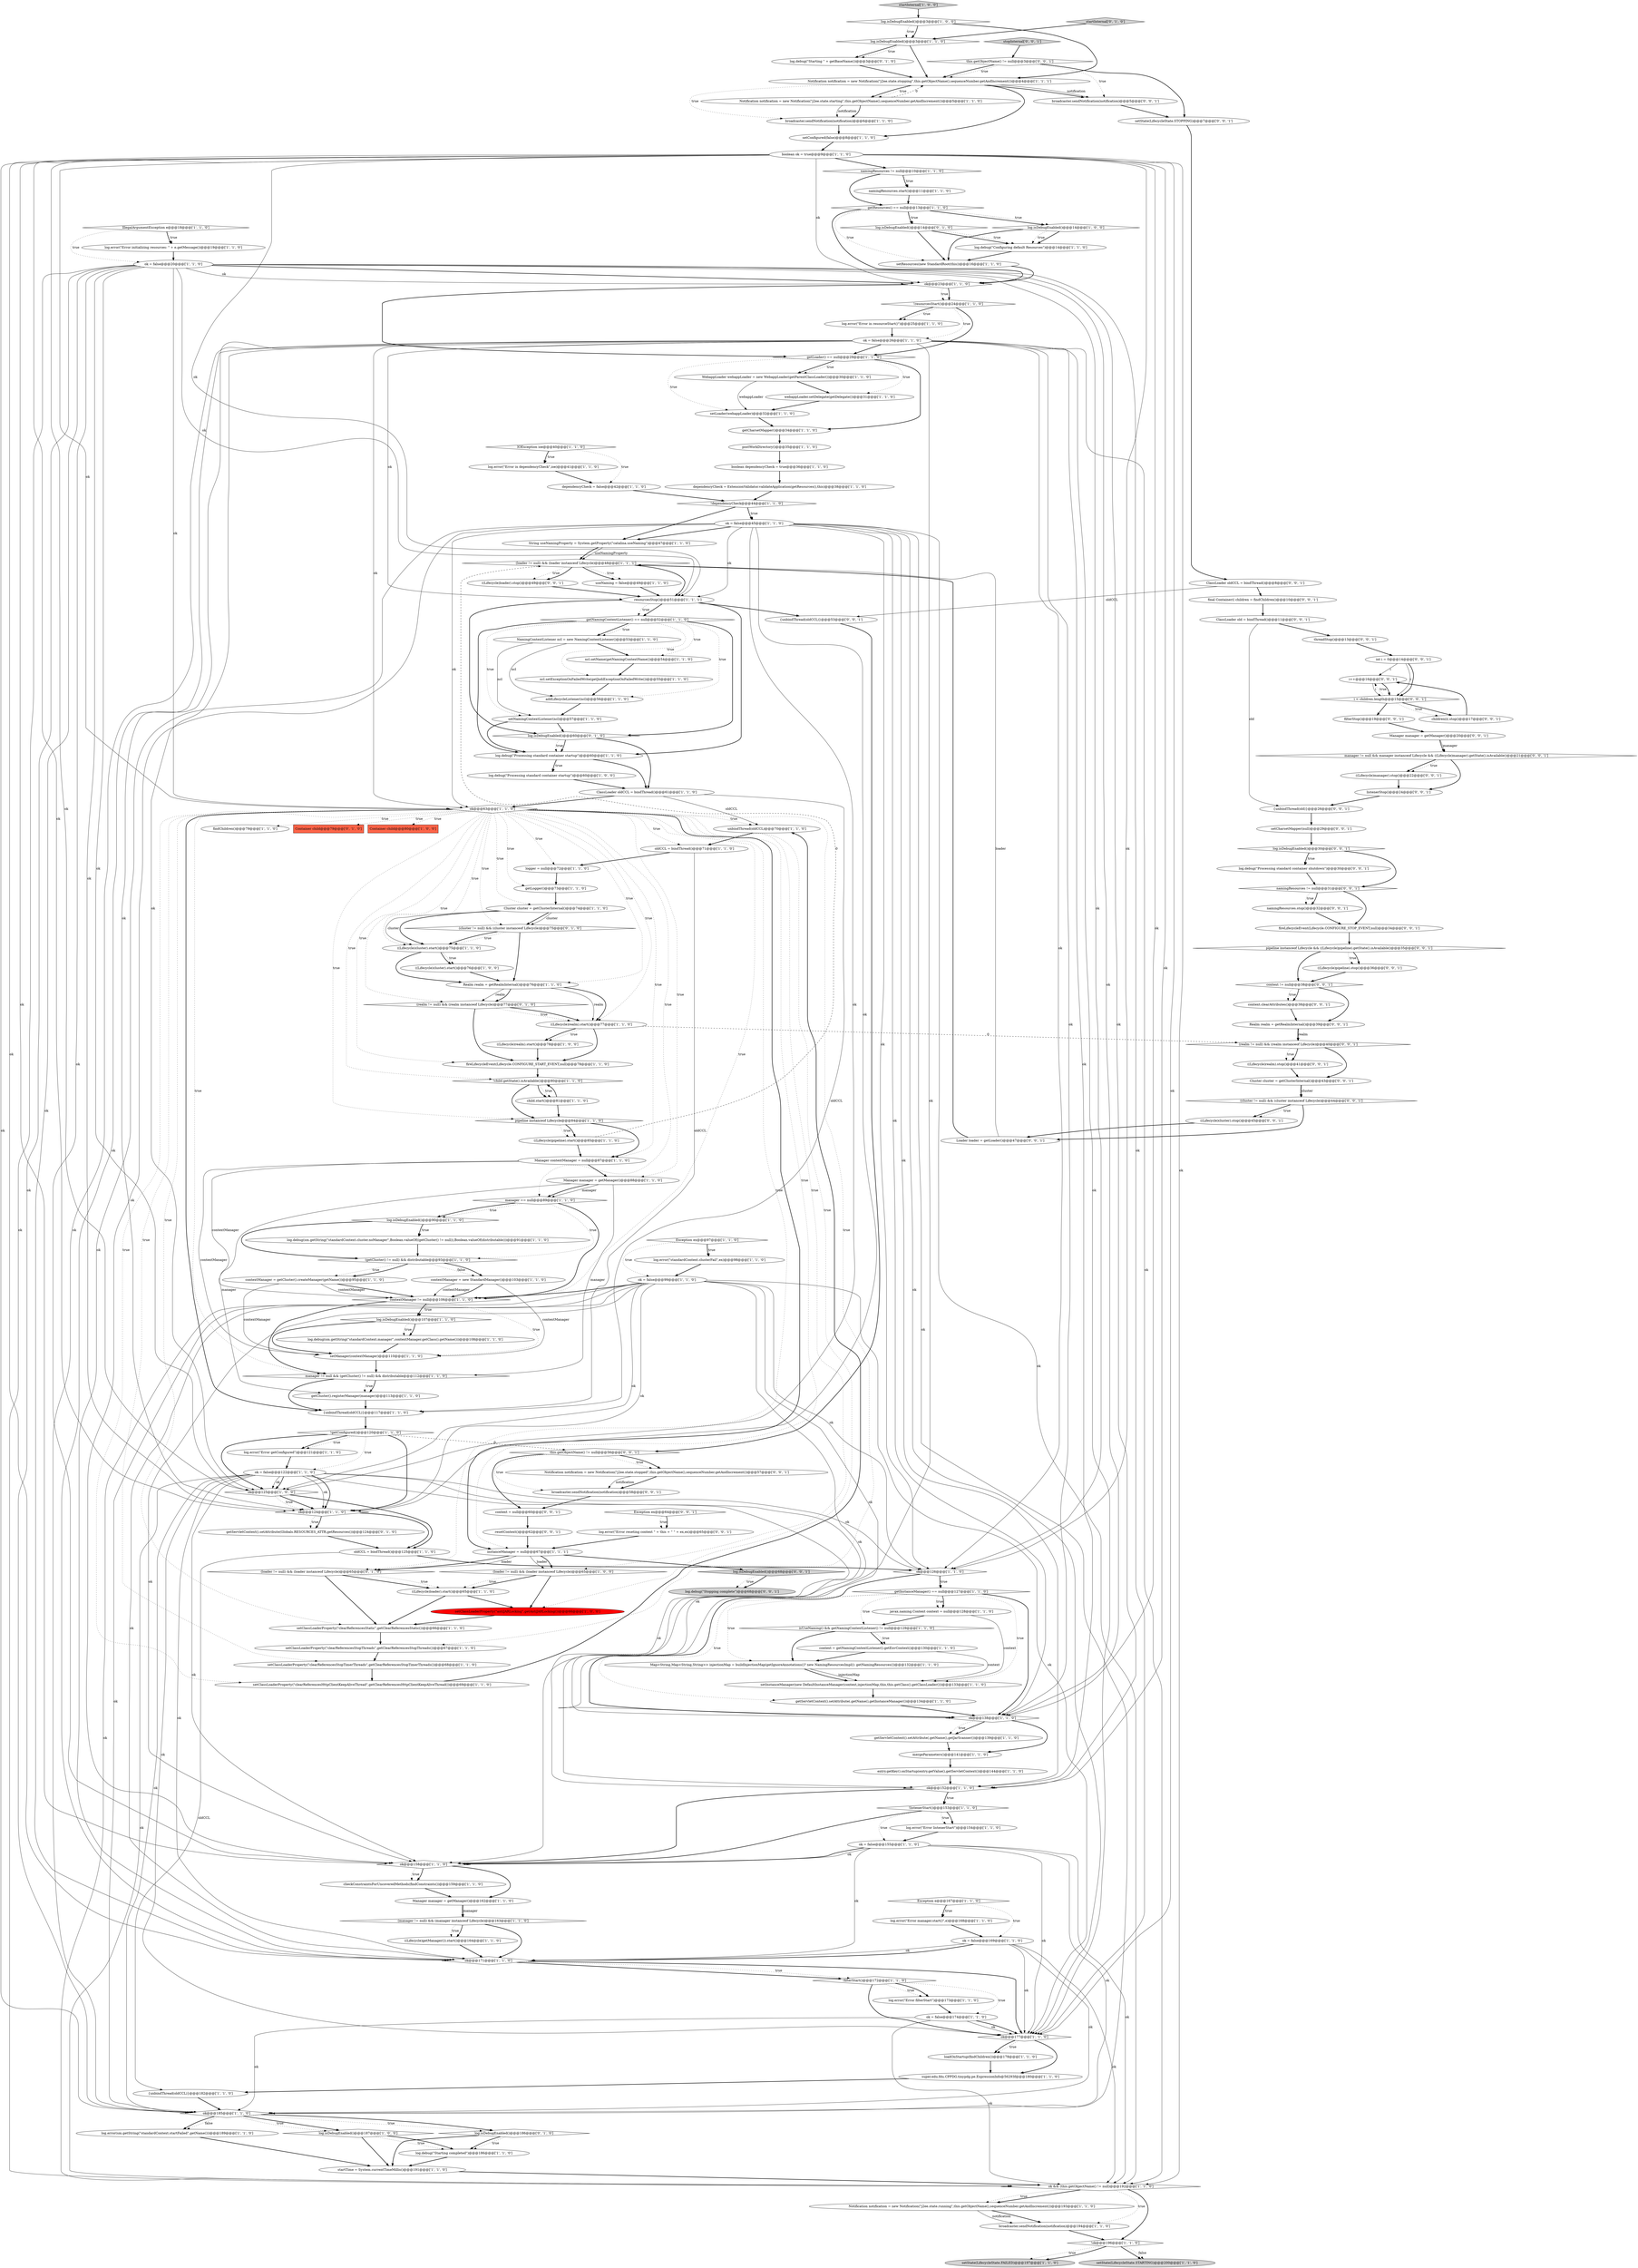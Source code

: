 digraph {
59 [style = filled, label = "String useNamingProperty = System.getProperty(\"catalina.useNaming\")@@@47@@@['1', '1', '0']", fillcolor = white, shape = ellipse image = "AAA0AAABBB1BBB"];
104 [style = filled, label = "getCharsetMapper()@@@34@@@['1', '1', '0']", fillcolor = white, shape = ellipse image = "AAA0AAABBB1BBB"];
7 [style = filled, label = "log.isDebugEnabled()@@@107@@@['1', '1', '0']", fillcolor = white, shape = diamond image = "AAA0AAABBB1BBB"];
100 [style = filled, label = "unbindThread(oldCCL)@@@70@@@['1', '1', '0']", fillcolor = white, shape = ellipse image = "AAA0AAABBB1BBB"];
71 [style = filled, label = "Manager manager = getManager()@@@88@@@['1', '1', '0']", fillcolor = white, shape = ellipse image = "AAA0AAABBB1BBB"];
111 [style = filled, label = "log.isDebugEnabled()@@@3@@@['1', '1', '0']", fillcolor = white, shape = diamond image = "AAA0AAABBB1BBB"];
33 [style = filled, label = "log.error(\"Error in dependencyCheck\",ioe)@@@41@@@['1', '1', '0']", fillcolor = white, shape = ellipse image = "AAA0AAABBB1BBB"];
137 [style = filled, label = "log.error(\"Error getConfigured\")@@@121@@@['1', '1', '0']", fillcolor = white, shape = ellipse image = "AAA0AAABBB1BBB"];
153 [style = filled, label = "Realm realm = getRealmInternal()@@@39@@@['0', '0', '1']", fillcolor = white, shape = ellipse image = "AAA0AAABBB3BBB"];
34 [style = filled, label = "!child.getState().isAvailable()@@@80@@@['1', '1', '0']", fillcolor = white, shape = diamond image = "AAA0AAABBB1BBB"];
149 [style = filled, label = "startInternal['0', '1', '0']", fillcolor = lightgray, shape = diamond image = "AAA0AAABBB2BBB"];
162 [style = filled, label = "context != null@@@38@@@['0', '0', '1']", fillcolor = white, shape = diamond image = "AAA0AAABBB3BBB"];
105 [style = filled, label = "Notification notification = new Notification(\"j2ee.state.starting\",this.getObjectName(),sequenceNumber.getAndIncrement())@@@5@@@['1', '1', '0']", fillcolor = white, shape = ellipse image = "AAA0AAABBB1BBB"];
189 [style = filled, label = "((Lifecycle)loader).stop()@@@49@@@['0', '0', '1']", fillcolor = white, shape = ellipse image = "AAA0AAABBB3BBB"];
6 [style = filled, label = "ok@@@171@@@['1', '1', '0']", fillcolor = white, shape = diamond image = "AAA0AAABBB1BBB"];
32 [style = filled, label = "getLoader() == null@@@29@@@['1', '1', '0']", fillcolor = white, shape = diamond image = "AAA0AAABBB1BBB"];
48 [style = filled, label = "!listenerStart()@@@153@@@['1', '1', '0']", fillcolor = white, shape = diamond image = "AAA0AAABBB1BBB"];
190 [style = filled, label = "i++@@@16@@@['0', '0', '1']", fillcolor = white, shape = ellipse image = "AAA0AAABBB3BBB"];
164 [style = filled, label = "log.debug(\"Stopping complete\")@@@68@@@['0', '0', '1']", fillcolor = lightgray, shape = ellipse image = "AAA0AAABBB3BBB"];
114 [style = filled, label = "log.debug(\"Configuring default Resources\")@@@14@@@['1', '1', '0']", fillcolor = white, shape = ellipse image = "AAA0AAABBB1BBB"];
156 [style = filled, label = "children(i(.stop()@@@17@@@['0', '0', '1']", fillcolor = white, shape = ellipse image = "AAA0AAABBB3BBB"];
73 [style = filled, label = "fireLifecycleEvent(Lifecycle.CONFIGURE_START_EVENT,null)@@@78@@@['1', '1', '0']", fillcolor = white, shape = ellipse image = "AAA0AAABBB1BBB"];
145 [style = filled, label = "getServletContext().setAttribute(Globals.RESOURCES_ATTR,getResources())@@@124@@@['0', '1', '0']", fillcolor = white, shape = ellipse image = "AAA0AAABBB2BBB"];
56 [style = filled, label = "setConfigured(false)@@@8@@@['1', '1', '0']", fillcolor = white, shape = ellipse image = "AAA0AAABBB1BBB"];
24 [style = filled, label = "isUseNaming() && getNamingContextListener() != null@@@129@@@['1', '1', '0']", fillcolor = white, shape = diamond image = "AAA0AAABBB1BBB"];
131 [style = filled, label = "Cluster cluster = getClusterInternal()@@@74@@@['1', '1', '0']", fillcolor = white, shape = ellipse image = "AAA0AAABBB1BBB"];
167 [style = filled, label = "log.error(\"Error reseting context \" + this + \" \" + ex,ex)@@@65@@@['0', '0', '1']", fillcolor = white, shape = ellipse image = "AAA0AAABBB3BBB"];
115 [style = filled, label = "dependencyCheck = ExtensionValidator.validateApplication(getResources(),this)@@@38@@@['1', '1', '0']", fillcolor = white, shape = ellipse image = "AAA0AAABBB1BBB"];
159 [style = filled, label = "Cluster cluster = getClusterInternal()@@@43@@@['0', '0', '1']", fillcolor = white, shape = ellipse image = "AAA0AAABBB3BBB"];
70 [style = filled, label = "logger = null@@@72@@@['1', '1', '0']", fillcolor = white, shape = ellipse image = "AAA0AAABBB1BBB"];
96 [style = filled, label = "instanceManager = null@@@67@@@['1', '1', '1']", fillcolor = white, shape = ellipse image = "AAA0AAABBB1BBB"];
69 [style = filled, label = "Manager manager = getManager()@@@162@@@['1', '1', '0']", fillcolor = white, shape = ellipse image = "AAA0AAABBB1BBB"];
150 [style = filled, label = "{unbindThread(old)}@@@26@@@['0', '0', '1']", fillcolor = white, shape = ellipse image = "AAA0AAABBB3BBB"];
10 [style = filled, label = "boolean dependencyCheck = true@@@36@@@['1', '1', '0']", fillcolor = white, shape = ellipse image = "AAA0AAABBB1BBB"];
86 [style = filled, label = "!filterStart()@@@172@@@['1', '1', '0']", fillcolor = white, shape = diamond image = "AAA0AAABBB1BBB"];
127 [style = filled, label = "webappLoader.setDelegate(getDelegate())@@@31@@@['1', '1', '0']", fillcolor = white, shape = ellipse image = "AAA0AAABBB1BBB"];
183 [style = filled, label = "int i = 0@@@14@@@['0', '0', '1']", fillcolor = white, shape = ellipse image = "AAA0AAABBB3BBB"];
143 [style = filled, label = "(realm != null) && (realm instanceof Lifecycle)@@@77@@@['0', '1', '0']", fillcolor = white, shape = diamond image = "AAA0AAABBB2BBB"];
87 [style = filled, label = "ok@@@152@@@['1', '1', '0']", fillcolor = white, shape = diamond image = "AAA0AAABBB1BBB"];
44 [style = filled, label = "manager == null@@@89@@@['1', '1', '0']", fillcolor = white, shape = diamond image = "AAA0AAABBB1BBB"];
168 [style = filled, label = "pipeline instanceof Lifecycle && ((Lifecycle)pipeline).getState().isAvailable()@@@35@@@['0', '0', '1']", fillcolor = white, shape = diamond image = "AAA0AAABBB3BBB"];
126 [style = filled, label = "getResources() == null@@@13@@@['1', '1', '0']", fillcolor = white, shape = diamond image = "AAA0AAABBB1BBB"];
103 [style = filled, label = "ok = false@@@122@@@['1', '1', '0']", fillcolor = white, shape = ellipse image = "AAA0AAABBB1BBB"];
20 [style = filled, label = "Notification notification = new Notification(\"j2ee.state.stopping\",this.getObjectName(),sequenceNumber.getAndIncrement())@@@4@@@['1', '1', '1']", fillcolor = white, shape = ellipse image = "AAA0AAABBB1BBB"];
41 [style = filled, label = "context = getNamingContextListener().getEnvContext()@@@130@@@['1', '1', '0']", fillcolor = white, shape = ellipse image = "AAA0AAABBB1BBB"];
124 [style = filled, label = "(getCluster() != null) && distributable@@@93@@@['1', '1', '0']", fillcolor = white, shape = diamond image = "AAA0AAABBB1BBB"];
112 [style = filled, label = "ok = false@@@169@@@['1', '1', '0']", fillcolor = white, shape = ellipse image = "AAA0AAABBB1BBB"];
119 [style = filled, label = "((Lifecycle)loader).start()@@@65@@@['1', '1', '0']", fillcolor = white, shape = ellipse image = "AAA0AAABBB1BBB"];
31 [style = filled, label = "log.error(\"standardContext.clusterFail\",ex)@@@98@@@['1', '1', '0']", fillcolor = white, shape = ellipse image = "AAA0AAABBB1BBB"];
83 [style = filled, label = "Realm realm = getRealmInternal()@@@76@@@['1', '1', '0']", fillcolor = white, shape = ellipse image = "AAA0AAABBB1BBB"];
128 [style = filled, label = "getServletContext().setAttribute(.getName(),getJarScanner())@@@139@@@['1', '1', '0']", fillcolor = white, shape = ellipse image = "AAA0AAABBB1BBB"];
28 [style = filled, label = "ok@@@185@@@['1', '1', '0']", fillcolor = white, shape = diamond image = "AAA0AAABBB1BBB"];
116 [style = filled, label = "log.error(sm.getString(\"standardContext.startFailed\",getName()))@@@189@@@['1', '1', '0']", fillcolor = white, shape = ellipse image = "AAA0AAABBB1BBB"];
84 [style = filled, label = "dependencyCheck = false@@@42@@@['1', '1', '0']", fillcolor = white, shape = ellipse image = "AAA0AAABBB1BBB"];
76 [style = filled, label = "Exception ex@@@97@@@['1', '1', '0']", fillcolor = white, shape = diamond image = "AAA0AAABBB1BBB"];
158 [style = filled, label = "log.isDebugEnabled()@@@30@@@['0', '0', '1']", fillcolor = white, shape = diamond image = "AAA0AAABBB3BBB"];
68 [style = filled, label = "log.isDebugEnabled()@@@187@@@['1', '0', '0']", fillcolor = white, shape = diamond image = "AAA0AAABBB1BBB"];
132 [style = filled, label = "pipeline instanceof Lifecycle@@@84@@@['1', '1', '0']", fillcolor = white, shape = diamond image = "AAA0AAABBB1BBB"];
30 [style = filled, label = "setState(LifecycleState.FAILED)@@@197@@@['1', '1', '0']", fillcolor = lightgray, shape = ellipse image = "AAA0AAABBB1BBB"];
65 [style = filled, label = "contextManager != null@@@106@@@['1', '1', '0']", fillcolor = white, shape = diamond image = "AAA0AAABBB1BBB"];
195 [style = filled, label = "log.isDebugEnabled()@@@68@@@['0', '0', '1']", fillcolor = lightgray, shape = diamond image = "AAA0AAABBB3BBB"];
125 [style = filled, label = "setManager(contextManager)@@@110@@@['1', '1', '0']", fillcolor = white, shape = ellipse image = "AAA0AAABBB1BBB"];
92 [style = filled, label = "getServletContext().setAttribute(.getName(),getInstanceManager())@@@134@@@['1', '1', '0']", fillcolor = white, shape = ellipse image = "AAA0AAABBB1BBB"];
54 [style = filled, label = "ok@@@63@@@['1', '1', '0']", fillcolor = white, shape = diamond image = "AAA0AAABBB1BBB"];
122 [style = filled, label = "log.error(\"Error in resourceStart()\")@@@25@@@['1', '1', '0']", fillcolor = white, shape = ellipse image = "AAA0AAABBB1BBB"];
133 [style = filled, label = "mergeParameters()@@@141@@@['1', '1', '0']", fillcolor = white, shape = ellipse image = "AAA0AAABBB1BBB"];
4 [style = filled, label = "((Lifecycle)pipeline).start()@@@85@@@['1', '1', '0']", fillcolor = white, shape = ellipse image = "AAA0AAABBB1BBB"];
121 [style = filled, label = "NamingContextListener ncl = new NamingContextListener()@@@53@@@['1', '1', '0']", fillcolor = white, shape = ellipse image = "AAA0AAABBB1BBB"];
63 [style = filled, label = "javax.naming.Context context = null@@@128@@@['1', '1', '0']", fillcolor = white, shape = ellipse image = "AAA0AAABBB1BBB"];
176 [style = filled, label = "setState(LifecycleState.STOPPING)@@@7@@@['0', '0', '1']", fillcolor = white, shape = ellipse image = "AAA0AAABBB3BBB"];
17 [style = filled, label = "!getConfigured()@@@120@@@['1', '1', '0']", fillcolor = white, shape = diamond image = "AAA0AAABBB1BBB"];
72 [style = filled, label = "findChildren()@@@79@@@['1', '1', '0']", fillcolor = white, shape = ellipse image = "AAA0AAABBB1BBB"];
140 [style = filled, label = "log.isDebugEnabled()@@@14@@@['0', '1', '0']", fillcolor = white, shape = diamond image = "AAA0AAABBB2BBB"];
171 [style = filled, label = "(cluster != null) && (cluster instanceof Lifecycle)@@@44@@@['0', '0', '1']", fillcolor = white, shape = diamond image = "AAA0AAABBB3BBB"];
61 [style = filled, label = "(loader != null) && (loader instanceof Lifecycle)@@@65@@@['1', '0', '0']", fillcolor = white, shape = diamond image = "AAA0AAABBB1BBB"];
157 [style = filled, label = "setCharsetMapper(null)@@@29@@@['0', '0', '1']", fillcolor = white, shape = ellipse image = "AAA0AAABBB3BBB"];
21 [style = filled, label = "setInstanceManager(new DefaultInstanceManager(context,injectionMap,this,this.getClass().getClassLoader()))@@@133@@@['1', '1', '0']", fillcolor = white, shape = ellipse image = "AAA0AAABBB1BBB"];
123 [style = filled, label = "log.isDebugEnabled()@@@90@@@['1', '1', '0']", fillcolor = white, shape = diamond image = "AAA0AAABBB1BBB"];
194 [style = filled, label = "stopInternal['0', '0', '1']", fillcolor = lightgray, shape = diamond image = "AAA0AAABBB3BBB"];
39 [style = filled, label = "Exception e@@@167@@@['1', '1', '0']", fillcolor = white, shape = diamond image = "AAA0AAABBB1BBB"];
107 [style = filled, label = "ok@@@158@@@['1', '1', '0']", fillcolor = white, shape = diamond image = "AAA0AAABBB1BBB"];
135 [style = filled, label = "setNamingContextListener(ncl)@@@57@@@['1', '1', '0']", fillcolor = white, shape = ellipse image = "AAA0AAABBB1BBB"];
141 [style = filled, label = "log.isDebugEnabled()@@@186@@@['0', '1', '0']", fillcolor = white, shape = diamond image = "AAA0AAABBB2BBB"];
1 [style = filled, label = "log.debug(\"Processing standard container startup\")@@@60@@@['1', '0', '0']", fillcolor = white, shape = ellipse image = "AAA0AAABBB1BBB"];
160 [style = filled, label = "Notification notification = new Notification(\"j2ee.state.stopped\",this.getObjectName(),sequenceNumber.getAndIncrement())@@@57@@@['0', '0', '1']", fillcolor = white, shape = ellipse image = "AAA0AAABBB3BBB"];
165 [style = filled, label = "this.getObjectName() != null@@@3@@@['0', '0', '1']", fillcolor = white, shape = diamond image = "AAA0AAABBB3BBB"];
155 [style = filled, label = "listenerStop()@@@24@@@['0', '0', '1']", fillcolor = white, shape = ellipse image = "AAA0AAABBB3BBB"];
81 [style = filled, label = "manager != null && (getCluster() != null) && distributable@@@112@@@['1', '1', '0']", fillcolor = white, shape = diamond image = "AAA0AAABBB1BBB"];
25 [style = filled, label = "oldCCL = bindThread()@@@125@@@['1', '1', '0']", fillcolor = white, shape = ellipse image = "AAA0AAABBB1BBB"];
47 [style = filled, label = "setClassLoaderProperty(\"clearReferencesStopThreads\",getClearReferencesStopThreads())@@@67@@@['1', '1', '0']", fillcolor = white, shape = ellipse image = "AAA0AAABBB1BBB"];
146 [style = filled, label = "Container child@@@79@@@['0', '1', '0']", fillcolor = tomato, shape = box image = "AAA0AAABBB2BBB"];
62 [style = filled, label = "Map<String,Map<String,String>> injectionMap = buildInjectionMap(getIgnoreAnnotations()? new NamingResourcesImpl(): getNamingResources())@@@132@@@['1', '1', '0']", fillcolor = white, shape = ellipse image = "AAA0AAABBB1BBB"];
192 [style = filled, label = "ClassLoader old = bindThread()@@@11@@@['0', '0', '1']", fillcolor = white, shape = ellipse image = "AAA0AAABBB3BBB"];
191 [style = filled, label = "Exception ex@@@64@@@['0', '0', '1']", fillcolor = white, shape = diamond image = "AAA0AAABBB3BBB"];
58 [style = filled, label = "log.error(\"Error listenerStart\")@@@154@@@['1', '1', '0']", fillcolor = white, shape = ellipse image = "AAA0AAABBB1BBB"];
42 [style = filled, label = "namingResources.start()@@@11@@@['1', '1', '0']", fillcolor = white, shape = ellipse image = "AAA0AAABBB1BBB"];
90 [style = filled, label = "broadcaster.sendNotification(notification)@@@194@@@['1', '1', '0']", fillcolor = white, shape = ellipse image = "AAA0AAABBB1BBB"];
88 [style = filled, label = "log.debug(sm.getString(\"standardContext.manager\",contextManager.getClass().getName()))@@@108@@@['1', '1', '0']", fillcolor = white, shape = ellipse image = "AAA0AAABBB1BBB"];
98 [style = filled, label = "ok && (this.getObjectName() != null)@@@192@@@['1', '1', '0']", fillcolor = white, shape = diamond image = "AAA0AAABBB1BBB"];
170 [style = filled, label = "log.debug(\"Processing standard container shutdown\")@@@30@@@['0', '0', '1']", fillcolor = white, shape = ellipse image = "AAA0AAABBB3BBB"];
45 [style = filled, label = "loadOnStartup(findChildren())@@@178@@@['1', '1', '0']", fillcolor = white, shape = ellipse image = "AAA0AAABBB1BBB"];
57 [style = filled, label = "ncl.setName(getNamingContextName())@@@54@@@['1', '1', '0']", fillcolor = white, shape = ellipse image = "AAA0AAABBB1BBB"];
129 [style = filled, label = "((Lifecycle)realm).start()@@@77@@@['1', '1', '0']", fillcolor = white, shape = ellipse image = "AAA0AAABBB1BBB"];
8 [style = filled, label = "ok@@@125@@@['1', '0', '0']", fillcolor = white, shape = diamond image = "AAA0AAABBB1BBB"];
185 [style = filled, label = "fireLifecycleEvent(Lifecycle.CONFIGURE_STOP_EVENT,null)@@@34@@@['0', '0', '1']", fillcolor = white, shape = ellipse image = "AAA0AAABBB3BBB"];
193 [style = filled, label = "((Lifecycle)pipeline).stop()@@@36@@@['0', '0', '1']", fillcolor = white, shape = ellipse image = "AAA0AAABBB3BBB"];
15 [style = filled, label = "child.start()@@@81@@@['1', '1', '0']", fillcolor = white, shape = ellipse image = "AAA0AAABBB1BBB"];
51 [style = filled, label = "log.isDebugEnabled()@@@3@@@['1', '0', '0']", fillcolor = white, shape = diamond image = "AAA0AAABBB1BBB"];
36 [style = filled, label = "(loader != null) && (loader instanceof Lifecycle)@@@48@@@['1', '1', '1']", fillcolor = white, shape = diamond image = "AAA0AAABBB1BBB"];
26 [style = filled, label = "(manager != null) && (manager instanceof Lifecycle)@@@163@@@['1', '1', '0']", fillcolor = white, shape = diamond image = "AAA0AAABBB1BBB"];
161 [style = filled, label = "final Container(( children = findChildren()@@@10@@@['0', '0', '1']", fillcolor = white, shape = ellipse image = "AAA0AAABBB3BBB"];
16 [style = filled, label = "ok@@@126@@@['1', '1', '0']", fillcolor = white, shape = diamond image = "AAA0AAABBB1BBB"];
144 [style = filled, label = "(loader != null) && (loader instanceof Lifecycle)@@@65@@@['0', '1', '0']", fillcolor = white, shape = diamond image = "AAA0AAABBB2BBB"];
154 [style = filled, label = "((Lifecycle)manager).stop()@@@22@@@['0', '0', '1']", fillcolor = white, shape = ellipse image = "AAA0AAABBB3BBB"];
152 [style = filled, label = "threadStop()@@@13@@@['0', '0', '1']", fillcolor = white, shape = ellipse image = "AAA0AAABBB3BBB"];
108 [style = filled, label = "Notification notification = new Notification(\"j2ee.state.running\",this.getObjectName(),sequenceNumber.getAndIncrement())@@@193@@@['1', '1', '0']", fillcolor = white, shape = ellipse image = "AAA0AAABBB1BBB"];
77 [style = filled, label = "oldCCL = bindThread()@@@71@@@['1', '1', '0']", fillcolor = white, shape = ellipse image = "AAA0AAABBB1BBB"];
53 [style = filled, label = "getCluster().registerManager(manager)@@@113@@@['1', '1', '0']", fillcolor = white, shape = ellipse image = "AAA0AAABBB1BBB"];
18 [style = filled, label = "{unbindThread(oldCCL)}@@@182@@@['1', '1', '0']", fillcolor = white, shape = ellipse image = "AAA0AAABBB1BBB"];
35 [style = filled, label = "postWorkDirectory()@@@35@@@['1', '1', '0']", fillcolor = white, shape = ellipse image = "AAA0AAABBB1BBB"];
163 [style = filled, label = "context.clearAttributes()@@@38@@@['0', '0', '1']", fillcolor = white, shape = ellipse image = "AAA0AAABBB3BBB"];
99 [style = filled, label = "((Lifecycle)realm).start()@@@78@@@['1', '0', '0']", fillcolor = white, shape = ellipse image = "AAA0AAABBB1BBB"];
139 [style = filled, label = "resourcesStop()@@@51@@@['1', '1', '1']", fillcolor = white, shape = ellipse image = "AAA0AAABBB1BBB"];
179 [style = filled, label = "namingResources != null@@@31@@@['0', '0', '1']", fillcolor = white, shape = diamond image = "AAA0AAABBB3BBB"];
55 [style = filled, label = "ok@@@138@@@['1', '1', '0']", fillcolor = white, shape = diamond image = "AAA0AAABBB1BBB"];
175 [style = filled, label = "ClassLoader oldCCL = bindThread()@@@8@@@['0', '0', '1']", fillcolor = white, shape = ellipse image = "AAA0AAABBB3BBB"];
187 [style = filled, label = "filterStop()@@@19@@@['0', '0', '1']", fillcolor = white, shape = ellipse image = "AAA0AAABBB3BBB"];
188 [style = filled, label = "broadcaster.sendNotification(notification)@@@58@@@['0', '0', '1']", fillcolor = white, shape = ellipse image = "AAA0AAABBB3BBB"];
89 [style = filled, label = "useNaming = false@@@49@@@['1', '1', '0']", fillcolor = white, shape = ellipse image = "AAA0AAABBB1BBB"];
174 [style = filled, label = "context = null@@@60@@@['0', '0', '1']", fillcolor = white, shape = ellipse image = "AAA0AAABBB3BBB"];
11 [style = filled, label = "!dependencyCheck@@@44@@@['1', '1', '0']", fillcolor = white, shape = diamond image = "AAA0AAABBB1BBB"];
40 [style = filled, label = "contextManager = getCluster().createManager(getName())@@@95@@@['1', '1', '0']", fillcolor = white, shape = ellipse image = "AAA0AAABBB1BBB"];
166 [style = filled, label = "manager != null && manager instanceof Lifecycle && ((Lifecycle)manager).getState().isAvailable()@@@21@@@['0', '0', '1']", fillcolor = white, shape = diamond image = "AAA0AAABBB3BBB"];
101 [style = filled, label = "((Lifecycle)cluster).start()@@@76@@@['1', '0', '0']", fillcolor = white, shape = ellipse image = "AAA0AAABBB1BBB"];
3 [style = filled, label = "ClassLoader oldCCL = bindThread()@@@61@@@['1', '1', '0']", fillcolor = white, shape = ellipse image = "AAA0AAABBB1BBB"];
80 [style = filled, label = "checkConstraintsForUncoveredMethods(findConstraints())@@@159@@@['1', '1', '0']", fillcolor = white, shape = ellipse image = "AAA0AAABBB1BBB"];
12 [style = filled, label = "setState(LifecycleState.STARTING)@@@200@@@['1', '1', '0']", fillcolor = lightgray, shape = ellipse image = "AAA0AAABBB1BBB"];
180 [style = filled, label = "resetContext()@@@62@@@['0', '0', '1']", fillcolor = white, shape = ellipse image = "AAA0AAABBB3BBB"];
27 [style = filled, label = "ok = false@@@99@@@['1', '1', '0']", fillcolor = white, shape = ellipse image = "AAA0AAABBB1BBB"];
52 [style = filled, label = "Manager contextManager = null@@@87@@@['1', '1', '0']", fillcolor = white, shape = ellipse image = "AAA0AAABBB1BBB"];
147 [style = filled, label = "(cluster != null) && (cluster instanceof Lifecycle)@@@75@@@['0', '1', '0']", fillcolor = white, shape = diamond image = "AAA0AAABBB2BBB"];
75 [style = filled, label = "IOException ioe@@@40@@@['1', '1', '0']", fillcolor = white, shape = diamond image = "AAA0AAABBB1BBB"];
67 [style = filled, label = "ok = false@@@155@@@['1', '1', '0']", fillcolor = white, shape = ellipse image = "AAA0AAABBB1BBB"];
181 [style = filled, label = "Manager manager = getManager()@@@20@@@['0', '0', '1']", fillcolor = white, shape = ellipse image = "AAA0AAABBB3BBB"];
142 [style = filled, label = "log.debug(\"Starting \" + getBaseName())@@@3@@@['0', '1', '0']", fillcolor = white, shape = ellipse image = "AAA0AAABBB2BBB"];
177 [style = filled, label = "namingResources.stop()@@@32@@@['0', '0', '1']", fillcolor = white, shape = ellipse image = "AAA0AAABBB3BBB"];
38 [style = filled, label = "ok = false@@@174@@@['1', '1', '0']", fillcolor = white, shape = ellipse image = "AAA0AAABBB1BBB"];
22 [style = filled, label = "WebappLoader webappLoader = new WebappLoader(getParentClassLoader())@@@30@@@['1', '1', '0']", fillcolor = white, shape = ellipse image = "AAA0AAABBB1BBB"];
136 [style = filled, label = "log.debug(sm.getString(\"standardContext.cluster.noManager\",Boolean.valueOf((getCluster() != null)),Boolean.valueOf(distributable)))@@@91@@@['1', '1', '0']", fillcolor = white, shape = ellipse image = "AAA0AAABBB1BBB"];
50 [style = filled, label = "setClassLoaderProperty(\"clearReferencesStatic\",getClearReferencesStatic())@@@66@@@['1', '1', '0']", fillcolor = white, shape = ellipse image = "AAA0AAABBB1BBB"];
184 [style = filled, label = "i < children.length@@@15@@@['0', '0', '1']", fillcolor = white, shape = diamond image = "AAA0AAABBB3BBB"];
117 [style = filled, label = "ok@@@23@@@['1', '1', '0']", fillcolor = white, shape = diamond image = "AAA0AAABBB1BBB"];
64 [style = filled, label = "getNamingContextListener() == null@@@52@@@['1', '1', '0']", fillcolor = white, shape = diamond image = "AAA0AAABBB1BBB"];
106 [style = filled, label = "log.debug(\"Starting completed\")@@@186@@@['1', '1', '0']", fillcolor = white, shape = ellipse image = "AAA0AAABBB1BBB"];
130 [style = filled, label = "entry.getKey().onStartup(entry.getValue(),getServletContext())@@@144@@@['1', '1', '0']", fillcolor = white, shape = ellipse image = "AAA0AAABBB1BBB"];
178 [style = filled, label = "((Lifecycle)cluster).stop()@@@45@@@['0', '0', '1']", fillcolor = white, shape = ellipse image = "AAA0AAABBB3BBB"];
14 [style = filled, label = "!resourcesStart()@@@24@@@['1', '1', '0']", fillcolor = white, shape = diamond image = "AAA0AAABBB1BBB"];
60 [style = filled, label = "log.debug(\"Processing standard container startup\")@@@60@@@['1', '1', '0']", fillcolor = white, shape = ellipse image = "AAA0AAABBB1BBB"];
91 [style = filled, label = "!ok@@@196@@@['1', '1', '0']", fillcolor = white, shape = diamond image = "AAA0AAABBB1BBB"];
120 [style = filled, label = "setClassLoaderProperty(\"clearReferencesStopTimerThreads\",getClearReferencesStopTimerThreads())@@@68@@@['1', '1', '0']", fillcolor = white, shape = ellipse image = "AAA0AAABBB1BBB"];
102 [style = filled, label = "IllegalArgumentException e@@@18@@@['1', '1', '0']", fillcolor = white, shape = diamond image = "AAA0AAABBB1BBB"];
29 [style = filled, label = "startTime = System.currentTimeMillis()@@@191@@@['1', '1', '0']", fillcolor = white, shape = ellipse image = "AAA0AAABBB1BBB"];
2 [style = filled, label = "ok = false@@@20@@@['1', '1', '0']", fillcolor = white, shape = ellipse image = "AAA0AAABBB1BBB"];
19 [style = filled, label = "log.error(\"Error initializing resources: \" + e.getMessage())@@@19@@@['1', '1', '0']", fillcolor = white, shape = ellipse image = "AAA0AAABBB1BBB"];
173 [style = filled, label = "{unbindThread(oldCCL)}@@@53@@@['0', '0', '1']", fillcolor = white, shape = ellipse image = "AAA0AAABBB3BBB"];
134 [style = filled, label = "setClassLoaderProperty(\"antiJARLocking\",getAntiJARLocking())@@@66@@@['1', '0', '0']", fillcolor = red, shape = ellipse image = "AAA1AAABBB1BBB"];
113 [style = filled, label = "((Lifecycle)cluster).start()@@@75@@@['1', '1', '0']", fillcolor = white, shape = ellipse image = "AAA0AAABBB1BBB"];
85 [style = filled, label = "ok = false@@@45@@@['1', '1', '0']", fillcolor = white, shape = ellipse image = "AAA0AAABBB1BBB"];
49 [style = filled, label = "ok@@@177@@@['1', '1', '0']", fillcolor = white, shape = diamond image = "AAA0AAABBB1BBB"];
97 [style = filled, label = "super.edu.fdu.CPPDG.tinypdg.pe.ExpressionInfo@56293f@@@180@@@['1', '1', '0']", fillcolor = white, shape = ellipse image = "AAA0AAABBB1BBB"];
109 [style = filled, label = "boolean ok = true@@@9@@@['1', '1', '0']", fillcolor = white, shape = ellipse image = "AAA0AAABBB1BBB"];
78 [style = filled, label = "{unbindThread(oldCCL)}@@@117@@@['1', '1', '0']", fillcolor = white, shape = ellipse image = "AAA0AAABBB1BBB"];
182 [style = filled, label = "Loader loader = getLoader()@@@47@@@['0', '0', '1']", fillcolor = white, shape = ellipse image = "AAA0AAABBB3BBB"];
0 [style = filled, label = "ncl.setExceptionOnFailedWrite(getJndiExceptionOnFailedWrite())@@@55@@@['1', '1', '0']", fillcolor = white, shape = ellipse image = "AAA0AAABBB1BBB"];
110 [style = filled, label = "log.isDebugEnabled()@@@14@@@['1', '0', '0']", fillcolor = white, shape = diamond image = "AAA0AAABBB1BBB"];
23 [style = filled, label = "ok = false@@@26@@@['1', '1', '0']", fillcolor = white, shape = ellipse image = "AAA0AAABBB1BBB"];
5 [style = filled, label = "log.error(\"Error manager.start()\",e)@@@168@@@['1', '1', '0']", fillcolor = white, shape = ellipse image = "AAA0AAABBB1BBB"];
79 [style = filled, label = "ok@@@124@@@['1', '1', '0']", fillcolor = white, shape = diamond image = "AAA0AAABBB1BBB"];
138 [style = filled, label = "startInternal['1', '0', '0']", fillcolor = lightgray, shape = diamond image = "AAA0AAABBB1BBB"];
9 [style = filled, label = "((Lifecycle)getManager()).start()@@@164@@@['1', '1', '0']", fillcolor = white, shape = ellipse image = "AAA0AAABBB1BBB"];
82 [style = filled, label = "setLoader(webappLoader)@@@32@@@['1', '1', '0']", fillcolor = white, shape = ellipse image = "AAA0AAABBB1BBB"];
46 [style = filled, label = "addLifecycleListener(ncl)@@@56@@@['1', '1', '0']", fillcolor = white, shape = ellipse image = "AAA0AAABBB1BBB"];
13 [style = filled, label = "getLogger()@@@73@@@['1', '1', '0']", fillcolor = white, shape = ellipse image = "AAA0AAABBB1BBB"];
74 [style = filled, label = "getInstanceManager() == null@@@127@@@['1', '1', '0']", fillcolor = white, shape = diamond image = "AAA0AAABBB1BBB"];
66 [style = filled, label = "broadcaster.sendNotification(notification)@@@6@@@['1', '1', '0']", fillcolor = white, shape = ellipse image = "AAA0AAABBB1BBB"];
186 [style = filled, label = "this.getObjectName() != null@@@56@@@['0', '0', '1']", fillcolor = white, shape = diamond image = "AAA0AAABBB3BBB"];
37 [style = filled, label = "setResources(new StandardRoot(this))@@@16@@@['1', '1', '0']", fillcolor = white, shape = ellipse image = "AAA0AAABBB1BBB"];
118 [style = filled, label = "setClassLoaderProperty(\"clearReferencesHttpClientKeepAliveThread\",getClearReferencesHttpClientKeepAliveThread())@@@69@@@['1', '1', '0']", fillcolor = white, shape = ellipse image = "AAA0AAABBB1BBB"];
151 [style = filled, label = "(realm != null) && (realm instanceof Lifecycle)@@@40@@@['0', '0', '1']", fillcolor = white, shape = diamond image = "AAA0AAABBB3BBB"];
172 [style = filled, label = "broadcaster.sendNotification(notification)@@@5@@@['0', '0', '1']", fillcolor = white, shape = ellipse image = "AAA0AAABBB3BBB"];
148 [style = filled, label = "log.isDebugEnabled()@@@60@@@['0', '1', '0']", fillcolor = white, shape = diamond image = "AAA0AAABBB2BBB"];
93 [style = filled, label = "log.error(\"Error filterStart\")@@@173@@@['1', '1', '0']", fillcolor = white, shape = ellipse image = "AAA0AAABBB1BBB"];
169 [style = filled, label = "((Lifecycle)realm).stop()@@@41@@@['0', '0', '1']", fillcolor = white, shape = ellipse image = "AAA0AAABBB3BBB"];
94 [style = filled, label = "contextManager = new StandardManager()@@@103@@@['1', '1', '0']", fillcolor = white, shape = ellipse image = "AAA0AAABBB1BBB"];
95 [style = filled, label = "namingResources != null@@@10@@@['1', '1', '0']", fillcolor = white, shape = diamond image = "AAA0AAABBB1BBB"];
43 [style = filled, label = "Container child@@@80@@@['1', '0', '0']", fillcolor = tomato, shape = box image = "AAA0AAABBB1BBB"];
111->20 [style = bold, label=""];
124->94 [style = dotted, label="false"];
16->55 [style = bold, label=""];
79->145 [style = dotted, label="true"];
77->70 [style = bold, label=""];
9->6 [style = bold, label=""];
68->106 [style = dotted, label="true"];
54->96 [style = bold, label=""];
91->12 [style = bold, label=""];
147->113 [style = bold, label=""];
65->7 [style = bold, label=""];
4->36 [style = dashed, label="0"];
82->104 [style = bold, label=""];
150->157 [style = bold, label=""];
83->129 [style = solid, label="realm"];
94->65 [style = solid, label="contextManager"];
97->18 [style = bold, label=""];
148->60 [style = dotted, label="true"];
126->140 [style = dotted, label="true"];
48->67 [style = dotted, label="true"];
186->160 [style = dotted, label="true"];
64->60 [style = bold, label=""];
67->28 [style = solid, label="ok"];
101->83 [style = bold, label=""];
32->104 [style = bold, label=""];
83->143 [style = solid, label="realm"];
168->193 [style = dotted, label="true"];
2->6 [style = solid, label="ok"];
70->13 [style = bold, label=""];
15->34 [style = bold, label=""];
134->50 [style = bold, label=""];
165->176 [style = bold, label=""];
85->55 [style = solid, label="ok"];
151->169 [style = bold, label=""];
57->0 [style = bold, label=""];
83->143 [style = bold, label=""];
18->28 [style = bold, label=""];
95->42 [style = dotted, label="true"];
186->174 [style = bold, label=""];
3->54 [style = bold, label=""];
144->50 [style = bold, label=""];
112->98 [style = solid, label="ok"];
54->77 [style = dotted, label="true"];
74->24 [style = dotted, label="true"];
182->36 [style = bold, label=""];
81->53 [style = dotted, label="true"];
162->163 [style = dotted, label="true"];
2->107 [style = solid, label="ok"];
147->83 [style = bold, label=""];
58->67 [style = bold, label=""];
64->0 [style = dotted, label="true"];
95->126 [style = bold, label=""];
40->65 [style = bold, label=""];
3->78 [style = solid, label="oldCCL"];
87->48 [style = bold, label=""];
91->30 [style = dotted, label="true"];
64->121 [style = bold, label=""];
176->175 [style = bold, label=""];
173->186 [style = bold, label=""];
186->188 [style = dotted, label="true"];
143->129 [style = dotted, label="true"];
48->58 [style = bold, label=""];
103->28 [style = solid, label="ok"];
20->105 [style = bold, label=""];
112->28 [style = solid, label="ok"];
39->5 [style = bold, label=""];
54->44 [style = dotted, label="true"];
105->20 [style = dashed, label="0"];
149->111 [style = bold, label=""];
23->32 [style = bold, label=""];
136->124 [style = bold, label=""];
158->179 [style = bold, label=""];
195->164 [style = dotted, label="true"];
48->58 [style = dotted, label="true"];
29->98 [style = bold, label=""];
49->45 [style = dotted, label="true"];
2->54 [style = solid, label="ok"];
86->93 [style = dotted, label="true"];
98->108 [style = bold, label=""];
17->103 [style = dotted, label="true"];
27->87 [style = solid, label="ok"];
64->46 [style = dotted, label="true"];
54->43 [style = dotted, label="true"];
51->111 [style = bold, label=""];
127->82 [style = bold, label=""];
188->174 [style = bold, label=""];
75->33 [style = bold, label=""];
2->55 [style = solid, label="ok"];
23->54 [style = solid, label="ok"];
16->74 [style = dotted, label="true"];
132->4 [style = dotted, label="true"];
40->125 [style = solid, label="contextManager"];
123->136 [style = bold, label=""];
47->120 [style = bold, label=""];
172->176 [style = bold, label=""];
138->51 [style = bold, label=""];
27->16 [style = solid, label="ok"];
83->129 [style = bold, label=""];
25->18 [style = solid, label="oldCCL"];
85->59 [style = bold, label=""];
20->172 [style = bold, label=""];
17->137 [style = dotted, label="true"];
175->173 [style = solid, label="oldCCL"];
154->155 [style = bold, label=""];
184->190 [style = dotted, label="true"];
2->28 [style = solid, label="ok"];
132->4 [style = bold, label=""];
105->66 [style = bold, label=""];
165->20 [style = bold, label=""];
94->125 [style = solid, label="contextManager"];
80->69 [style = bold, label=""];
182->36 [style = solid, label="loader"];
24->62 [style = bold, label=""];
181->166 [style = solid, label="manager"];
103->8 [style = solid, label="ok"];
109->55 [style = solid, label="ok"];
67->49 [style = solid, label="ok"];
61->134 [style = bold, label=""];
159->171 [style = solid, label="cluster"];
66->56 [style = bold, label=""];
55->128 [style = bold, label=""];
77->78 [style = solid, label="oldCCL"];
27->28 [style = solid, label="ok"];
102->19 [style = bold, label=""];
96->195 [style = bold, label=""];
52->71 [style = bold, label=""];
17->137 [style = bold, label=""];
0->46 [style = bold, label=""];
54->129 [style = dotted, label="true"];
168->193 [style = bold, label=""];
67->6 [style = solid, label="ok"];
103->79 [style = solid, label="ok"];
36->189 [style = dotted, label="true"];
26->9 [style = bold, label=""];
186->160 [style = bold, label=""];
110->37 [style = bold, label=""];
109->87 [style = solid, label="ok"];
130->87 [style = bold, label=""];
54->52 [style = dotted, label="true"];
170->179 [style = bold, label=""];
69->26 [style = bold, label=""];
35->10 [style = bold, label=""];
183->184 [style = solid, label="i"];
117->14 [style = bold, label=""];
175->161 [style = bold, label=""];
64->135 [style = dotted, label="true"];
85->139 [style = solid, label="ok"];
36->189 [style = bold, label=""];
160->188 [style = bold, label=""];
98->91 [style = bold, label=""];
139->60 [style = bold, label=""];
75->33 [style = dotted, label="true"];
103->87 [style = solid, label="ok"];
19->2 [style = bold, label=""];
26->9 [style = dotted, label="true"];
26->6 [style = bold, label=""];
34->132 [style = bold, label=""];
107->69 [style = bold, label=""];
144->119 [style = dotted, label="true"];
38->98 [style = solid, label="ok"];
125->81 [style = bold, label=""];
23->79 [style = solid, label="ok"];
139->173 [style = bold, label=""];
37->117 [style = bold, label=""];
109->6 [style = solid, label="ok"];
31->27 [style = bold, label=""];
27->98 [style = solid, label="ok"];
36->139 [style = bold, label=""];
85->107 [style = solid, label="ok"];
112->49 [style = solid, label="ok"];
128->133 [style = bold, label=""];
121->57 [style = bold, label=""];
54->71 [style = dotted, label="true"];
74->92 [style = dotted, label="true"];
90->91 [style = bold, label=""];
104->35 [style = bold, label=""];
126->110 [style = bold, label=""];
191->167 [style = dotted, label="true"];
49->45 [style = bold, label=""];
84->11 [style = bold, label=""];
126->140 [style = bold, label=""];
64->57 [style = dotted, label="true"];
11->59 [style = bold, label=""];
41->21 [style = solid, label="context"];
2->87 [style = solid, label="ok"];
193->162 [style = bold, label=""];
27->107 [style = solid, label="ok"];
158->170 [style = dotted, label="true"];
71->53 [style = solid, label="manager"];
14->23 [style = dotted, label="true"];
93->38 [style = bold, label=""];
129->99 [style = bold, label=""];
48->107 [style = bold, label=""];
135->148 [style = bold, label=""];
91->30 [style = bold, label=""];
140->37 [style = bold, label=""];
109->49 [style = solid, label="ok"];
167->96 [style = bold, label=""];
178->182 [style = bold, label=""];
162->153 [style = bold, label=""];
118->100 [style = bold, label=""];
158->170 [style = bold, label=""];
27->49 [style = solid, label="ok"];
131->113 [style = bold, label=""];
183->190 [style = solid, label="i"];
111->142 [style = bold, label=""];
14->32 [style = bold, label=""];
103->98 [style = solid, label="ok"];
41->62 [style = bold, label=""];
184->187 [style = bold, label=""];
27->79 [style = solid, label="ok"];
171->178 [style = bold, label=""];
23->139 [style = solid, label="ok"];
109->16 [style = solid, label="ok"];
166->154 [style = bold, label=""];
109->79 [style = solid, label="ok"];
166->155 [style = bold, label=""];
124->94 [style = bold, label=""];
23->6 [style = solid, label="ok"];
2->139 [style = solid, label="ok"];
183->184 [style = bold, label=""];
11->85 [style = bold, label=""];
119->50 [style = bold, label=""];
95->42 [style = bold, label=""];
148->60 [style = bold, label=""];
28->68 [style = bold, label=""];
62->21 [style = solid, label="injectionMap"];
23->16 [style = solid, label="ok"];
54->143 [style = dotted, label="true"];
85->98 [style = solid, label="ok"];
54->81 [style = dotted, label="true"];
38->49 [style = solid, label="ok"];
20->172 [style = solid, label="notification"];
121->135 [style = solid, label="ncl"];
88->125 [style = bold, label=""];
27->6 [style = solid, label="ok"];
119->134 [style = bold, label=""];
112->6 [style = bold, label=""];
123->136 [style = dotted, label="true"];
106->29 [style = bold, label=""];
32->82 [style = dotted, label="true"];
54->47 [style = dotted, label="true"];
139->64 [style = bold, label=""];
143->129 [style = bold, label=""];
50->47 [style = bold, label=""];
157->158 [style = bold, label=""];
180->96 [style = bold, label=""];
108->90 [style = solid, label="notification"];
113->83 [style = bold, label=""];
17->79 [style = bold, label=""];
179->177 [style = bold, label=""];
46->135 [style = bold, label=""];
168->162 [style = bold, label=""];
71->44 [style = solid, label="manager"];
135->60 [style = bold, label=""];
28->116 [style = dotted, label="false"];
81->78 [style = bold, label=""];
34->15 [style = bold, label=""];
54->120 [style = dotted, label="true"];
61->119 [style = bold, label=""];
171->182 [style = bold, label=""];
124->40 [style = dotted, label="true"];
44->123 [style = dotted, label="true"];
52->125 [style = solid, label="contextManager"];
54->144 [style = dotted, label="true"];
151->159 [style = bold, label=""];
54->100 [style = dotted, label="true"];
107->80 [style = bold, label=""];
67->107 [style = bold, label=""];
10->115 [style = bold, label=""];
139->148 [style = bold, label=""];
131->147 [style = bold, label=""];
76->31 [style = dotted, label="true"];
39->5 [style = dotted, label="true"];
87->107 [style = bold, label=""];
28->116 [style = bold, label=""];
85->87 [style = solid, label="ok"];
103->55 [style = solid, label="ok"];
54->78 [style = bold, label=""];
137->103 [style = bold, label=""];
79->145 [style = bold, label=""];
114->37 [style = bold, label=""];
179->185 [style = bold, label=""];
60->1 [style = bold, label=""];
103->16 [style = solid, label="ok"];
184->156 [style = bold, label=""];
166->154 [style = dotted, label="true"];
171->178 [style = dotted, label="true"];
20->66 [style = dotted, label="true"];
39->112 [style = dotted, label="true"];
152->183 [style = bold, label=""];
27->8 [style = solid, label="ok"];
59->36 [style = solid, label="useNamingProperty"];
156->190 [style = bold, label=""];
36->89 [style = dotted, label="true"];
67->98 [style = solid, label="ok"];
54->13 [style = dotted, label="true"];
110->114 [style = dotted, label="true"];
117->32 [style = bold, label=""];
112->6 [style = solid, label="ok"];
6->49 [style = bold, label=""];
54->134 [style = dotted, label="true"];
33->84 [style = bold, label=""];
153->151 [style = bold, label=""];
96->144 [style = solid, label="loader"];
129->73 [style = bold, label=""];
132->52 [style = bold, label=""];
91->12 [style = dotted, label="false"];
184->156 [style = dotted, label="true"];
2->49 [style = solid, label="ok"];
116->29 [style = bold, label=""];
81->53 [style = bold, label=""];
49->97 [style = bold, label=""];
7->125 [style = bold, label=""];
109->117 [style = solid, label="ok"];
54->147 [style = dotted, label="true"];
2->8 [style = solid, label="ok"];
117->14 [style = dotted, label="true"];
133->130 [style = bold, label=""];
96->144 [style = bold, label=""];
2->117 [style = solid, label="ok"];
54->34 [style = dotted, label="true"];
131->147 [style = solid, label="cluster"];
74->62 [style = dotted, label="true"];
54->73 [style = dotted, label="true"];
141->106 [style = dotted, label="true"];
22->82 [style = solid, label="webappLoader"];
61->119 [style = dotted, label="true"];
6->86 [style = dotted, label="true"];
75->84 [style = dotted, label="true"];
92->55 [style = bold, label=""];
65->125 [style = dotted, label="true"];
1->3 [style = bold, label=""];
141->106 [style = bold, label=""];
102->2 [style = dotted, label="true"];
52->65 [style = solid, label="contextManager"];
25->16 [style = bold, label=""];
63->24 [style = bold, label=""];
87->48 [style = dotted, label="true"];
79->25 [style = bold, label=""];
96->61 [style = solid, label="loader"];
22->127 [style = bold, label=""];
5->112 [style = bold, label=""];
60->3 [style = bold, label=""];
85->28 [style = solid, label="ok"];
169->159 [style = bold, label=""];
23->107 [style = solid, label="ok"];
140->114 [style = bold, label=""];
144->119 [style = bold, label=""];
85->49 [style = solid, label="ok"];
73->34 [style = bold, label=""];
34->15 [style = dotted, label="true"];
64->121 [style = dotted, label="true"];
74->63 [style = dotted, label="true"];
148->3 [style = bold, label=""];
55->128 [style = dotted, label="true"];
98->108 [style = dotted, label="true"];
103->107 [style = solid, label="ok"];
17->186 [style = dashed, label="0"];
21->92 [style = bold, label=""];
103->6 [style = solid, label="ok"];
20->56 [style = bold, label=""];
105->66 [style = solid, label="notification"];
8->79 [style = bold, label=""];
38->28 [style = solid, label="ok"];
45->97 [style = bold, label=""];
23->55 [style = solid, label="ok"];
64->148 [style = bold, label=""];
40->65 [style = solid, label="contextManager"];
20->105 [style = dotted, label="true"];
102->19 [style = dotted, label="true"];
177->185 [style = bold, label=""];
51->111 [style = dotted, label="true"];
185->168 [style = bold, label=""];
86->93 [style = bold, label=""];
16->74 [style = bold, label=""];
4->52 [style = bold, label=""];
67->107 [style = solid, label="ok"];
76->27 [style = dotted, label="true"];
94->65 [style = bold, label=""];
11->85 [style = dotted, label="true"];
44->65 [style = bold, label=""];
56->109 [style = bold, label=""];
151->169 [style = dotted, label="true"];
54->146 [style = dotted, label="true"];
110->114 [style = bold, label=""];
2->16 [style = solid, label="ok"];
140->114 [style = dotted, label="true"];
190->184 [style = bold, label=""];
54->131 [style = dotted, label="true"];
195->164 [style = bold, label=""];
96->61 [style = bold, label=""];
32->22 [style = bold, label=""];
192->150 [style = solid, label="old"];
54->132 [style = dotted, label="true"];
54->83 [style = dotted, label="true"];
71->44 [style = bold, label=""];
126->110 [style = dotted, label="true"];
85->6 [style = solid, label="ok"];
100->77 [style = bold, label=""];
65->81 [style = bold, label=""];
142->20 [style = bold, label=""];
181->166 [style = bold, label=""];
85->8 [style = solid, label="ok"];
2->98 [style = solid, label="ok"];
36->89 [style = bold, label=""];
54->61 [style = dotted, label="true"];
23->87 [style = solid, label="ok"];
54->113 [style = dotted, label="true"];
141->29 [style = bold, label=""];
111->142 [style = dotted, label="true"];
38->49 [style = bold, label=""];
109->54 [style = solid, label="ok"];
27->55 [style = solid, label="ok"];
103->79 [style = bold, label=""];
28->141 [style = bold, label=""];
121->46 [style = solid, label="ncl"];
192->152 [style = bold, label=""];
109->139 [style = solid, label="ok"];
15->132 [style = bold, label=""];
109->98 [style = solid, label="ok"];
53->78 [style = bold, label=""];
63->21 [style = solid, label="context"];
44->124 [style = dotted, label="true"];
68->106 [style = bold, label=""];
2->79 [style = solid, label="ok"];
161->192 [style = bold, label=""];
3->100 [style = solid, label="oldCCL"];
194->165 [style = bold, label=""];
162->163 [style = bold, label=""];
74->63 [style = bold, label=""];
42->126 [style = bold, label=""];
44->123 [style = bold, label=""];
107->80 [style = dotted, label="true"];
7->88 [style = bold, label=""];
120->118 [style = bold, label=""];
85->16 [style = solid, label="ok"];
85->54 [style = solid, label="ok"];
89->139 [style = bold, label=""];
131->113 [style = solid, label="cluster"];
108->90 [style = bold, label=""];
60->1 [style = dotted, label="true"];
189->139 [style = bold, label=""];
76->31 [style = bold, label=""];
55->133 [style = bold, label=""];
122->23 [style = bold, label=""];
187->181 [style = bold, label=""];
68->29 [style = bold, label=""];
54->72 [style = dotted, label="true"];
109->95 [style = bold, label=""];
8->79 [style = dotted, label="true"];
17->8 [style = bold, label=""];
109->28 [style = solid, label="ok"];
86->38 [style = dotted, label="true"];
28->68 [style = dotted, label="true"];
126->37 [style = dotted, label="true"];
109->107 [style = solid, label="ok"];
85->79 [style = solid, label="ok"];
32->127 [style = dotted, label="true"];
14->122 [style = dotted, label="true"];
54->65 [style = dotted, label="true"];
13->131 [style = bold, label=""];
179->177 [style = dotted, label="true"];
51->20 [style = bold, label=""];
174->180 [style = bold, label=""];
24->41 [style = bold, label=""];
54->70 [style = dotted, label="true"];
54->50 [style = dotted, label="true"];
145->25 [style = bold, label=""];
126->117 [style = bold, label=""];
143->73 [style = bold, label=""];
160->188 [style = solid, label="notification"];
129->151 [style = dashed, label="0"];
103->8 [style = bold, label=""];
14->122 [style = bold, label=""];
165->172 [style = dotted, label="true"];
103->49 [style = solid, label="ok"];
23->98 [style = solid, label="ok"];
129->99 [style = dotted, label="true"];
6->86 [style = bold, label=""];
99->73 [style = bold, label=""];
163->153 [style = bold, label=""];
123->124 [style = bold, label=""];
32->22 [style = dotted, label="true"];
147->113 [style = dotted, label="true"];
139->64 [style = dotted, label="true"];
24->41 [style = dotted, label="true"];
159->171 [style = bold, label=""];
74->55 [style = bold, label=""];
165->20 [style = dotted, label="true"];
191->167 [style = bold, label=""];
2->117 [style = bold, label=""];
124->40 [style = bold, label=""];
23->28 [style = solid, label="ok"];
109->8 [style = solid, label="ok"];
113->101 [style = dotted, label="true"];
28->141 [style = dotted, label="true"];
115->11 [style = bold, label=""];
78->17 [style = bold, label=""];
155->150 [style = bold, label=""];
54->118 [style = dotted, label="true"];
71->81 [style = solid, label="manager"];
7->88 [style = dotted, label="true"];
74->21 [style = dotted, label="true"];
27->65 [style = bold, label=""];
153->151 [style = solid, label="realm"];
23->49 [style = solid, label="ok"];
65->7 [style = dotted, label="true"];
113->101 [style = bold, label=""];
23->8 [style = solid, label="ok"];
59->36 [style = bold, label=""];
190->184 [style = solid, label="i"];
69->26 [style = solid, label="manager"];
86->49 [style = bold, label=""];
98->90 [style = dotted, label="true"];
8->25 [style = bold, label=""];
62->21 [style = bold, label=""];
54->96 [style = dotted, label="true"];
}
